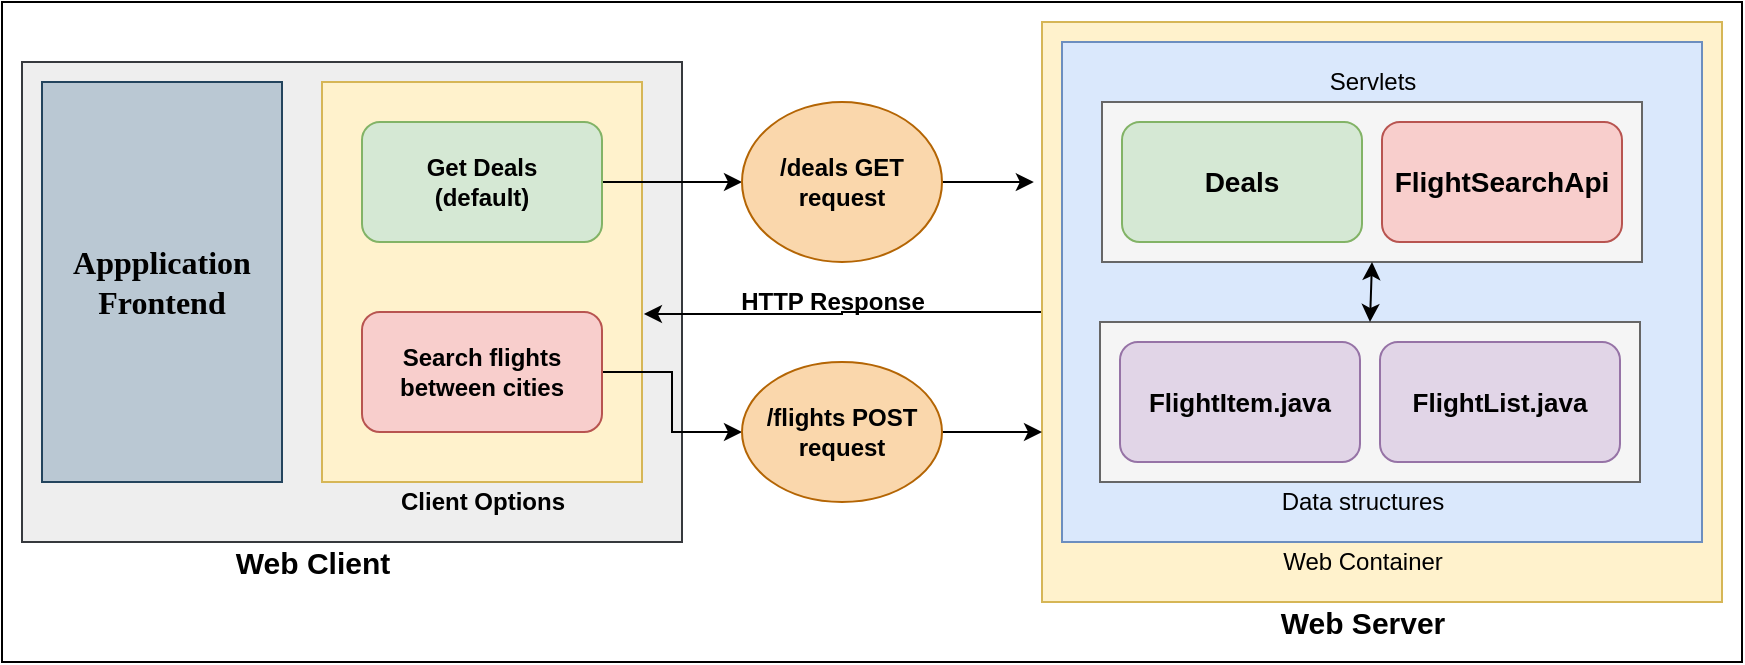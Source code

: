 <mxfile version="14.1.3"><diagram id="HFCnVTF_utfdkfrgPUJU" name="Page-1"><mxGraphModel dx="3207" dy="494" grid="1" gridSize="10" guides="1" tooltips="1" connect="1" arrows="1" fold="1" page="1" pageScale="1" pageWidth="2339" pageHeight="3300" math="0" shadow="0"><root><mxCell id="0"/><mxCell id="1" parent="0"/><mxCell id="adccxQo7dOPPNzrSaKwa-38" value="" style="rounded=0;whiteSpace=wrap;html=1;fontFamily=Garamond;fontSize=15;" vertex="1" parent="1"><mxGeometry x="-50" width="870" height="330" as="geometry"/></mxCell><mxCell id="adccxQo7dOPPNzrSaKwa-36" value="" style="rounded=0;whiteSpace=wrap;html=1;fontFamily=Garamond;fillColor=#eeeeee;strokeColor=#36393d;" vertex="1" parent="1"><mxGeometry x="-40" y="30" width="330" height="240" as="geometry"/></mxCell><mxCell id="adccxQo7dOPPNzrSaKwa-30" style="edgeStyle=orthogonalEdgeStyle;rounded=0;orthogonalLoop=1;jettySize=auto;html=1;exitX=0;exitY=0.5;exitDx=0;exitDy=0;fontFamily=Garamond;entryX=1.006;entryY=0.58;entryDx=0;entryDy=0;entryPerimeter=0;" edge="1" parent="1" source="adccxQo7dOPPNzrSaKwa-22" target="adccxQo7dOPPNzrSaKwa-19"><mxGeometry relative="1" as="geometry"><mxPoint x="275" y="155" as="targetPoint"/></mxGeometry></mxCell><mxCell id="adccxQo7dOPPNzrSaKwa-22" value="" style="rounded=0;whiteSpace=wrap;html=1;fillColor=#fff2cc;strokeColor=#d6b656;" vertex="1" parent="1"><mxGeometry x="470" y="10" width="340" height="290" as="geometry"/></mxCell><mxCell id="adccxQo7dOPPNzrSaKwa-19" value="" style="rounded=0;whiteSpace=wrap;html=1;fillColor=#fff2cc;strokeColor=#d6b656;" vertex="1" parent="1"><mxGeometry x="110" y="40" width="160" height="200" as="geometry"/></mxCell><mxCell id="adccxQo7dOPPNzrSaKwa-7" value="" style="group;fillColor=#d5e8d4;strokeColor=#82b366;" vertex="1" connectable="0" parent="1"><mxGeometry x="500" y="50" width="300" height="220" as="geometry"/></mxCell><mxCell id="adccxQo7dOPPNzrSaKwa-17" value="" style="rounded=0;whiteSpace=wrap;html=1;fillColor=#dae8fc;strokeColor=#6c8ebf;" vertex="1" parent="adccxQo7dOPPNzrSaKwa-7"><mxGeometry x="-20" y="-30" width="320" height="250" as="geometry"/></mxCell><mxCell id="adccxQo7dOPPNzrSaKwa-5" value="" style="rounded=0;whiteSpace=wrap;html=1;fillColor=#f5f5f5;strokeColor=#666666;fontColor=#333333;" vertex="1" parent="adccxQo7dOPPNzrSaKwa-7"><mxGeometry width="270" height="80" as="geometry"/></mxCell><mxCell id="adccxQo7dOPPNzrSaKwa-1" value="&lt;font size=&quot;1&quot;&gt;&lt;b style=&quot;font-size: 14px&quot;&gt;FlightSearchApi&lt;/b&gt;&lt;/font&gt;" style="rounded=1;whiteSpace=wrap;html=1;fillColor=#f8cecc;strokeColor=#b85450;" vertex="1" parent="adccxQo7dOPPNzrSaKwa-7"><mxGeometry x="140" y="10" width="120" height="60" as="geometry"/></mxCell><mxCell id="adccxQo7dOPPNzrSaKwa-2" value="&lt;font size=&quot;1&quot;&gt;&lt;b style=&quot;font-size: 14px&quot;&gt;Deals&lt;/b&gt;&lt;/font&gt;" style="rounded=1;whiteSpace=wrap;html=1;fillColor=#d5e8d4;strokeColor=#82b366;" vertex="1" parent="adccxQo7dOPPNzrSaKwa-7"><mxGeometry x="10" y="10" width="120" height="60" as="geometry"/></mxCell><mxCell id="adccxQo7dOPPNzrSaKwa-8" value="" style="group;fillColor=#e1d5e7;strokeColor=#9673a6;" vertex="1" connectable="0" parent="1"><mxGeometry x="499" y="160" width="270" height="80" as="geometry"/></mxCell><mxCell id="adccxQo7dOPPNzrSaKwa-6" value="" style="rounded=0;whiteSpace=wrap;html=1;fillColor=#f5f5f5;strokeColor=#666666;fontColor=#333333;" vertex="1" parent="adccxQo7dOPPNzrSaKwa-8"><mxGeometry width="270" height="80" as="geometry"/></mxCell><mxCell id="adccxQo7dOPPNzrSaKwa-3" value="&lt;b&gt;&lt;font style=&quot;font-size: 13px&quot;&gt;FlightItem.java&lt;/font&gt;&lt;/b&gt;" style="rounded=1;whiteSpace=wrap;html=1;fillColor=#e1d5e7;strokeColor=#9673a6;" vertex="1" parent="adccxQo7dOPPNzrSaKwa-8"><mxGeometry x="10" y="10" width="120" height="60" as="geometry"/></mxCell><mxCell id="adccxQo7dOPPNzrSaKwa-4" value="&lt;b&gt;&lt;font style=&quot;font-size: 13px&quot;&gt;FlightList.java&lt;/font&gt;&lt;/b&gt;" style="rounded=1;whiteSpace=wrap;html=1;fillColor=#e1d5e7;strokeColor=#9673a6;" vertex="1" parent="adccxQo7dOPPNzrSaKwa-8"><mxGeometry x="140" y="10" width="120" height="60" as="geometry"/></mxCell><mxCell id="adccxQo7dOPPNzrSaKwa-10" value="Servlets" style="text;html=1;align=center;verticalAlign=middle;resizable=0;points=[];autosize=1;" vertex="1" parent="1"><mxGeometry x="605" y="30" width="60" height="20" as="geometry"/></mxCell><mxCell id="adccxQo7dOPPNzrSaKwa-11" value="Data structures" style="text;html=1;align=center;verticalAlign=middle;resizable=0;points=[];autosize=1;" vertex="1" parent="1"><mxGeometry x="580" y="240" width="100" height="20" as="geometry"/></mxCell><mxCell id="adccxQo7dOPPNzrSaKwa-24" value="" style="edgeStyle=orthogonalEdgeStyle;rounded=0;orthogonalLoop=1;jettySize=auto;html=1;fontFamily=Garamond;" edge="1" parent="1" source="adccxQo7dOPPNzrSaKwa-13" target="adccxQo7dOPPNzrSaKwa-15"><mxGeometry relative="1" as="geometry"/></mxCell><mxCell id="adccxQo7dOPPNzrSaKwa-13" value="&lt;b&gt;Get Deals&lt;br&gt;(default)&lt;br&gt;&lt;/b&gt;" style="rounded=1;whiteSpace=wrap;html=1;fillColor=#d5e8d4;strokeColor=#82b366;" vertex="1" parent="1"><mxGeometry x="130" y="60" width="120" height="60" as="geometry"/></mxCell><mxCell id="adccxQo7dOPPNzrSaKwa-26" value="" style="edgeStyle=orthogonalEdgeStyle;rounded=0;orthogonalLoop=1;jettySize=auto;html=1;fontFamily=Garamond;" edge="1" parent="1" source="adccxQo7dOPPNzrSaKwa-14" target="adccxQo7dOPPNzrSaKwa-16"><mxGeometry relative="1" as="geometry"/></mxCell><mxCell id="adccxQo7dOPPNzrSaKwa-14" value="&lt;b&gt;Search flights between cities&lt;/b&gt;" style="rounded=1;whiteSpace=wrap;html=1;fillColor=#f8cecc;strokeColor=#b85450;" vertex="1" parent="1"><mxGeometry x="130" y="155" width="120" height="60" as="geometry"/></mxCell><mxCell id="adccxQo7dOPPNzrSaKwa-25" style="edgeStyle=orthogonalEdgeStyle;rounded=0;orthogonalLoop=1;jettySize=auto;html=1;exitX=1;exitY=0.5;exitDx=0;exitDy=0;entryX=-0.012;entryY=0.276;entryDx=0;entryDy=0;entryPerimeter=0;fontFamily=Garamond;" edge="1" parent="1" source="adccxQo7dOPPNzrSaKwa-15" target="adccxQo7dOPPNzrSaKwa-22"><mxGeometry relative="1" as="geometry"/></mxCell><mxCell id="adccxQo7dOPPNzrSaKwa-15" value="&lt;b&gt;/deals GET request&lt;/b&gt;" style="ellipse;whiteSpace=wrap;html=1;fillColor=#fad7ac;strokeColor=#b46504;" vertex="1" parent="1"><mxGeometry x="320" y="50" width="100" height="80" as="geometry"/></mxCell><mxCell id="adccxQo7dOPPNzrSaKwa-32" style="edgeStyle=orthogonalEdgeStyle;rounded=0;orthogonalLoop=1;jettySize=auto;html=1;exitX=1;exitY=0.5;exitDx=0;exitDy=0;entryX=0;entryY=0.707;entryDx=0;entryDy=0;entryPerimeter=0;fontFamily=Garamond;" edge="1" parent="1" source="adccxQo7dOPPNzrSaKwa-16" target="adccxQo7dOPPNzrSaKwa-22"><mxGeometry relative="1" as="geometry"/></mxCell><mxCell id="adccxQo7dOPPNzrSaKwa-16" value="&lt;b&gt;/flights POST request&lt;/b&gt;" style="ellipse;whiteSpace=wrap;html=1;fillColor=#fad7ac;strokeColor=#b46504;" vertex="1" parent="1"><mxGeometry x="320" y="180" width="100" height="70" as="geometry"/></mxCell><mxCell id="adccxQo7dOPPNzrSaKwa-18" value="Web Container" style="text;html=1;align=center;verticalAlign=middle;resizable=0;points=[];autosize=1;" vertex="1" parent="1"><mxGeometry x="580" y="270" width="100" height="20" as="geometry"/></mxCell><mxCell id="adccxQo7dOPPNzrSaKwa-21" value="&lt;b&gt;Client Options&lt;/b&gt;" style="text;html=1;align=center;verticalAlign=middle;resizable=0;points=[];autosize=1;fontFamily=Helvetica;" vertex="1" parent="1"><mxGeometry x="140" y="240" width="100" height="20" as="geometry"/></mxCell><mxCell id="adccxQo7dOPPNzrSaKwa-23" value="&lt;b style=&quot;font-size: 15px;&quot;&gt;Web Server&lt;/b&gt;" style="text;html=1;align=center;verticalAlign=middle;resizable=0;points=[];autosize=1;fontSize=15;" vertex="1" parent="1"><mxGeometry x="580" y="300" width="100" height="20" as="geometry"/></mxCell><mxCell id="adccxQo7dOPPNzrSaKwa-33" value="&lt;b&gt;&lt;font face=&quot;Helvetica&quot;&gt;HTTP Response&lt;/font&gt;&lt;/b&gt;" style="text;html=1;align=center;verticalAlign=middle;resizable=0;points=[];autosize=1;fontFamily=Garamond;" vertex="1" parent="1"><mxGeometry x="310" y="140" width="110" height="20" as="geometry"/></mxCell><mxCell id="adccxQo7dOPPNzrSaKwa-34" value="" style="endArrow=classic;startArrow=classic;html=1;fontFamily=Garamond;exitX=0.5;exitY=0;exitDx=0;exitDy=0;entryX=0.5;entryY=1;entryDx=0;entryDy=0;" edge="1" parent="1" source="adccxQo7dOPPNzrSaKwa-6" target="adccxQo7dOPPNzrSaKwa-5"><mxGeometry width="50" height="50" relative="1" as="geometry"><mxPoint x="610" y="180" as="sourcePoint"/><mxPoint x="660" y="130" as="targetPoint"/></mxGeometry></mxCell><mxCell id="adccxQo7dOPPNzrSaKwa-35" value="&lt;b&gt;&lt;font style=&quot;font-size: 16px&quot;&gt;Appplication Frontend&lt;/font&gt;&lt;/b&gt;" style="rounded=0;whiteSpace=wrap;html=1;fontFamily=Garamond;fillColor=#bac8d3;strokeColor=#23445d;" vertex="1" parent="1"><mxGeometry x="-30" y="40" width="120" height="200" as="geometry"/></mxCell><mxCell id="adccxQo7dOPPNzrSaKwa-37" value="&lt;font face=&quot;Helvetica&quot; size=&quot;1&quot;&gt;&lt;b style=&quot;font-size: 15px&quot;&gt;Web Client&lt;/b&gt;&lt;/font&gt;" style="text;html=1;align=center;verticalAlign=middle;resizable=0;points=[];autosize=1;fontFamily=Garamond;" vertex="1" parent="1"><mxGeometry x="60" y="270" width="90" height="20" as="geometry"/></mxCell></root></mxGraphModel></diagram></mxfile>